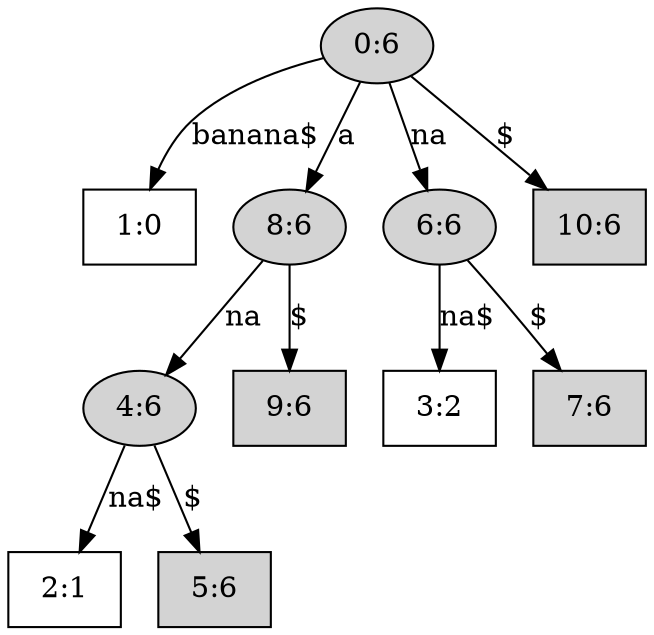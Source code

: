 digraph ST{

		t0n0 [label="0:6",style=filled];
		t0n1 [label="1:0",shape=box];
			t0n0 -> t0n1 [label="banana$"];
		t0n8 [label="8:6",style=filled];
		t0n4 [label="4:6",style=filled];
		t0n2 [label="2:1",shape=box];
			t0n4 -> t0n2 [label="na$"];
		t0n5 [label="5:6",shape=box,style=filled];
			t0n4 -> t0n5 [label="$"];
			t0n8 -> t0n4 [label="na"];
		t0n9 [label="9:6",shape=box,style=filled];
			t0n8 -> t0n9 [label="$"];
			t0n0 -> t0n8 [label="a"];
		t0n6 [label="6:6",style=filled];
		t0n3 [label="3:2",shape=box];
			t0n6 -> t0n3 [label="na$"];
		t0n7 [label="7:6",shape=box,style=filled];
			t0n6 -> t0n7 [label="$"];
			t0n0 -> t0n6 [label="na"];
		t0n10 [label="10:6",shape=box,style=filled];
			t0n0 -> t0n10 [label="$"];
}
